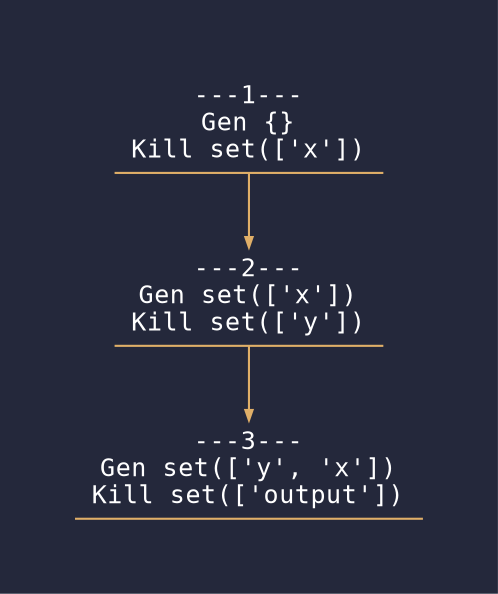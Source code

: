 digraph "dead-code-test-2.cfg" {
	graph [bgcolor="#24283B" pad=0.5]
	node [color="#E0AF68" fontcolor="#ffffff" fontname="Hack, monospace" fontsize=12 shape=underline]
	edge [arrowsize=0.5 color="#E0AF68" fontcolor="#ffffff" fontsize=12]
	"---2---
Gen set(['x'])
Kill set(['y'])"
	"---3---
Gen set(['y', 'x'])
Kill set(['output'])"
	"---1---
Gen {}
Kill set(['x'])" -> "---2---
Gen set(['x'])
Kill set(['y'])" [label=""]
	"---2---
Gen set(['x'])
Kill set(['y'])" -> "---3---
Gen set(['y', 'x'])
Kill set(['output'])" [label=""]
}
